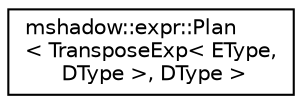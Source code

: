 digraph "Graphical Class Hierarchy"
{
 // LATEX_PDF_SIZE
  edge [fontname="Helvetica",fontsize="10",labelfontname="Helvetica",labelfontsize="10"];
  node [fontname="Helvetica",fontsize="10",shape=record];
  rankdir="LR";
  Node0 [label="mshadow::expr::Plan\l\< TransposeExp\< EType,\l DType \>, DType \>",height=0.2,width=0.4,color="black", fillcolor="white", style="filled",URL="$classmshadow_1_1expr_1_1Plan_3_01TransposeExp_3_01EType_00_01DType_01_4_00_01DType_01_4.html",tooltip=" "];
}
